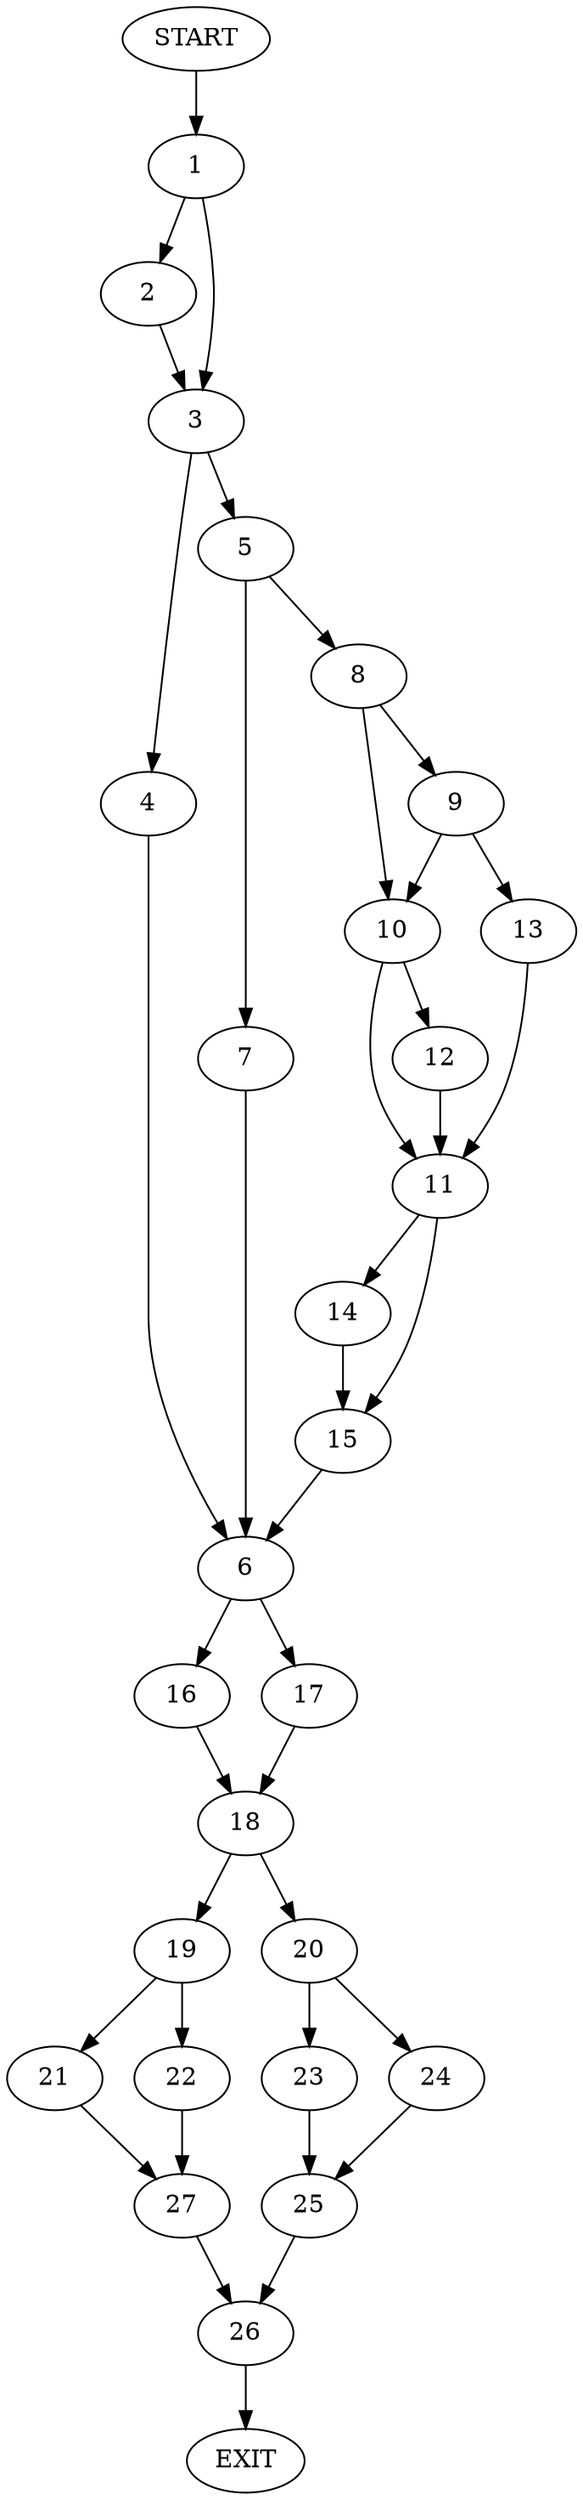 digraph {
0 [label="START"]
28 [label="EXIT"]
0 -> 1
1 -> 2
1 -> 3
3 -> 4
3 -> 5
2 -> 3
4 -> 6
5 -> 7
5 -> 8
7 -> 6
8 -> 9
8 -> 10
10 -> 11
10 -> 12
9 -> 10
9 -> 13
13 -> 11
11 -> 14
11 -> 15
12 -> 11
14 -> 15
15 -> 6
6 -> 16
6 -> 17
17 -> 18
16 -> 18
18 -> 19
18 -> 20
19 -> 21
19 -> 22
20 -> 23
20 -> 24
24 -> 25
23 -> 25
25 -> 26
26 -> 28
21 -> 27
22 -> 27
27 -> 26
}
